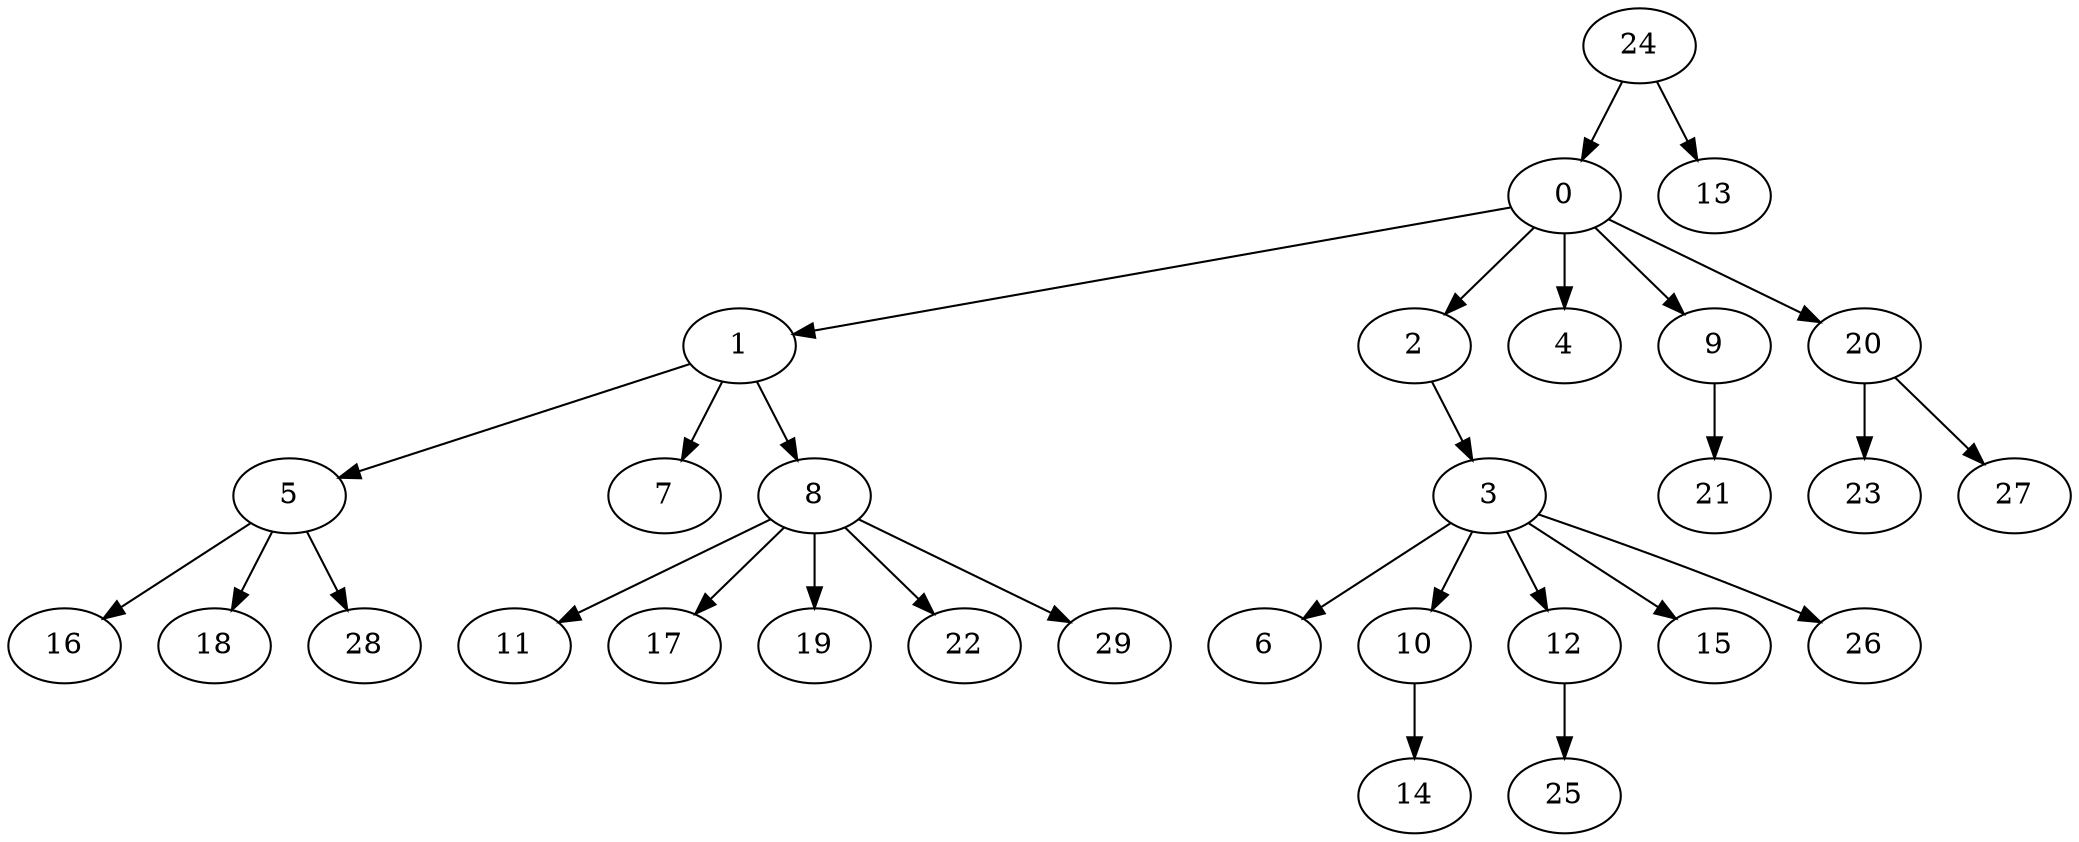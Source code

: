 digraph {
	0 [label = 0]
	1 [label = 1]
	2 [label = 2]
	3 [label = 3]
	4 [label = 4]
	5 [label = 5]
	6 [label = 6]
	7 [label = 7]
	8 [label = 8]
	9 [label = 9]
	10 [label = 10]
	11 [label = 11]
	12 [label = 12]
	13 [label = 13]
	14 [label = 14]
	15 [label = 15]
	16 [label = 16]
	17 [label = 17]
	18 [label = 18]
	19 [label = 19]
	20 [label = 20]
	21 [label = 21]
	22 [label = 22]
	23 [label = 23]
	24 [label = 24]
	25 [label = 25]
	26 [label = 26]
	27 [label = 27]
	28 [label = 28]
	29 [label = 29]
	24->13;
	24->0;
	0->1;
	0->2;
	0->4;
	0->9;
	0->20;
	20->23;
	20->27;
	9->21;
	2->3;
	1->5;
	1->7;
	1->8;
	3->6;
	3->10;
	3->12;
	3->15;
	3->26;
	8->11;
	8->17;
	8->19;
	8->22;
	8->29;
	5->16;
	5->18;
	5->28;
	12->25;
	10->14;
}